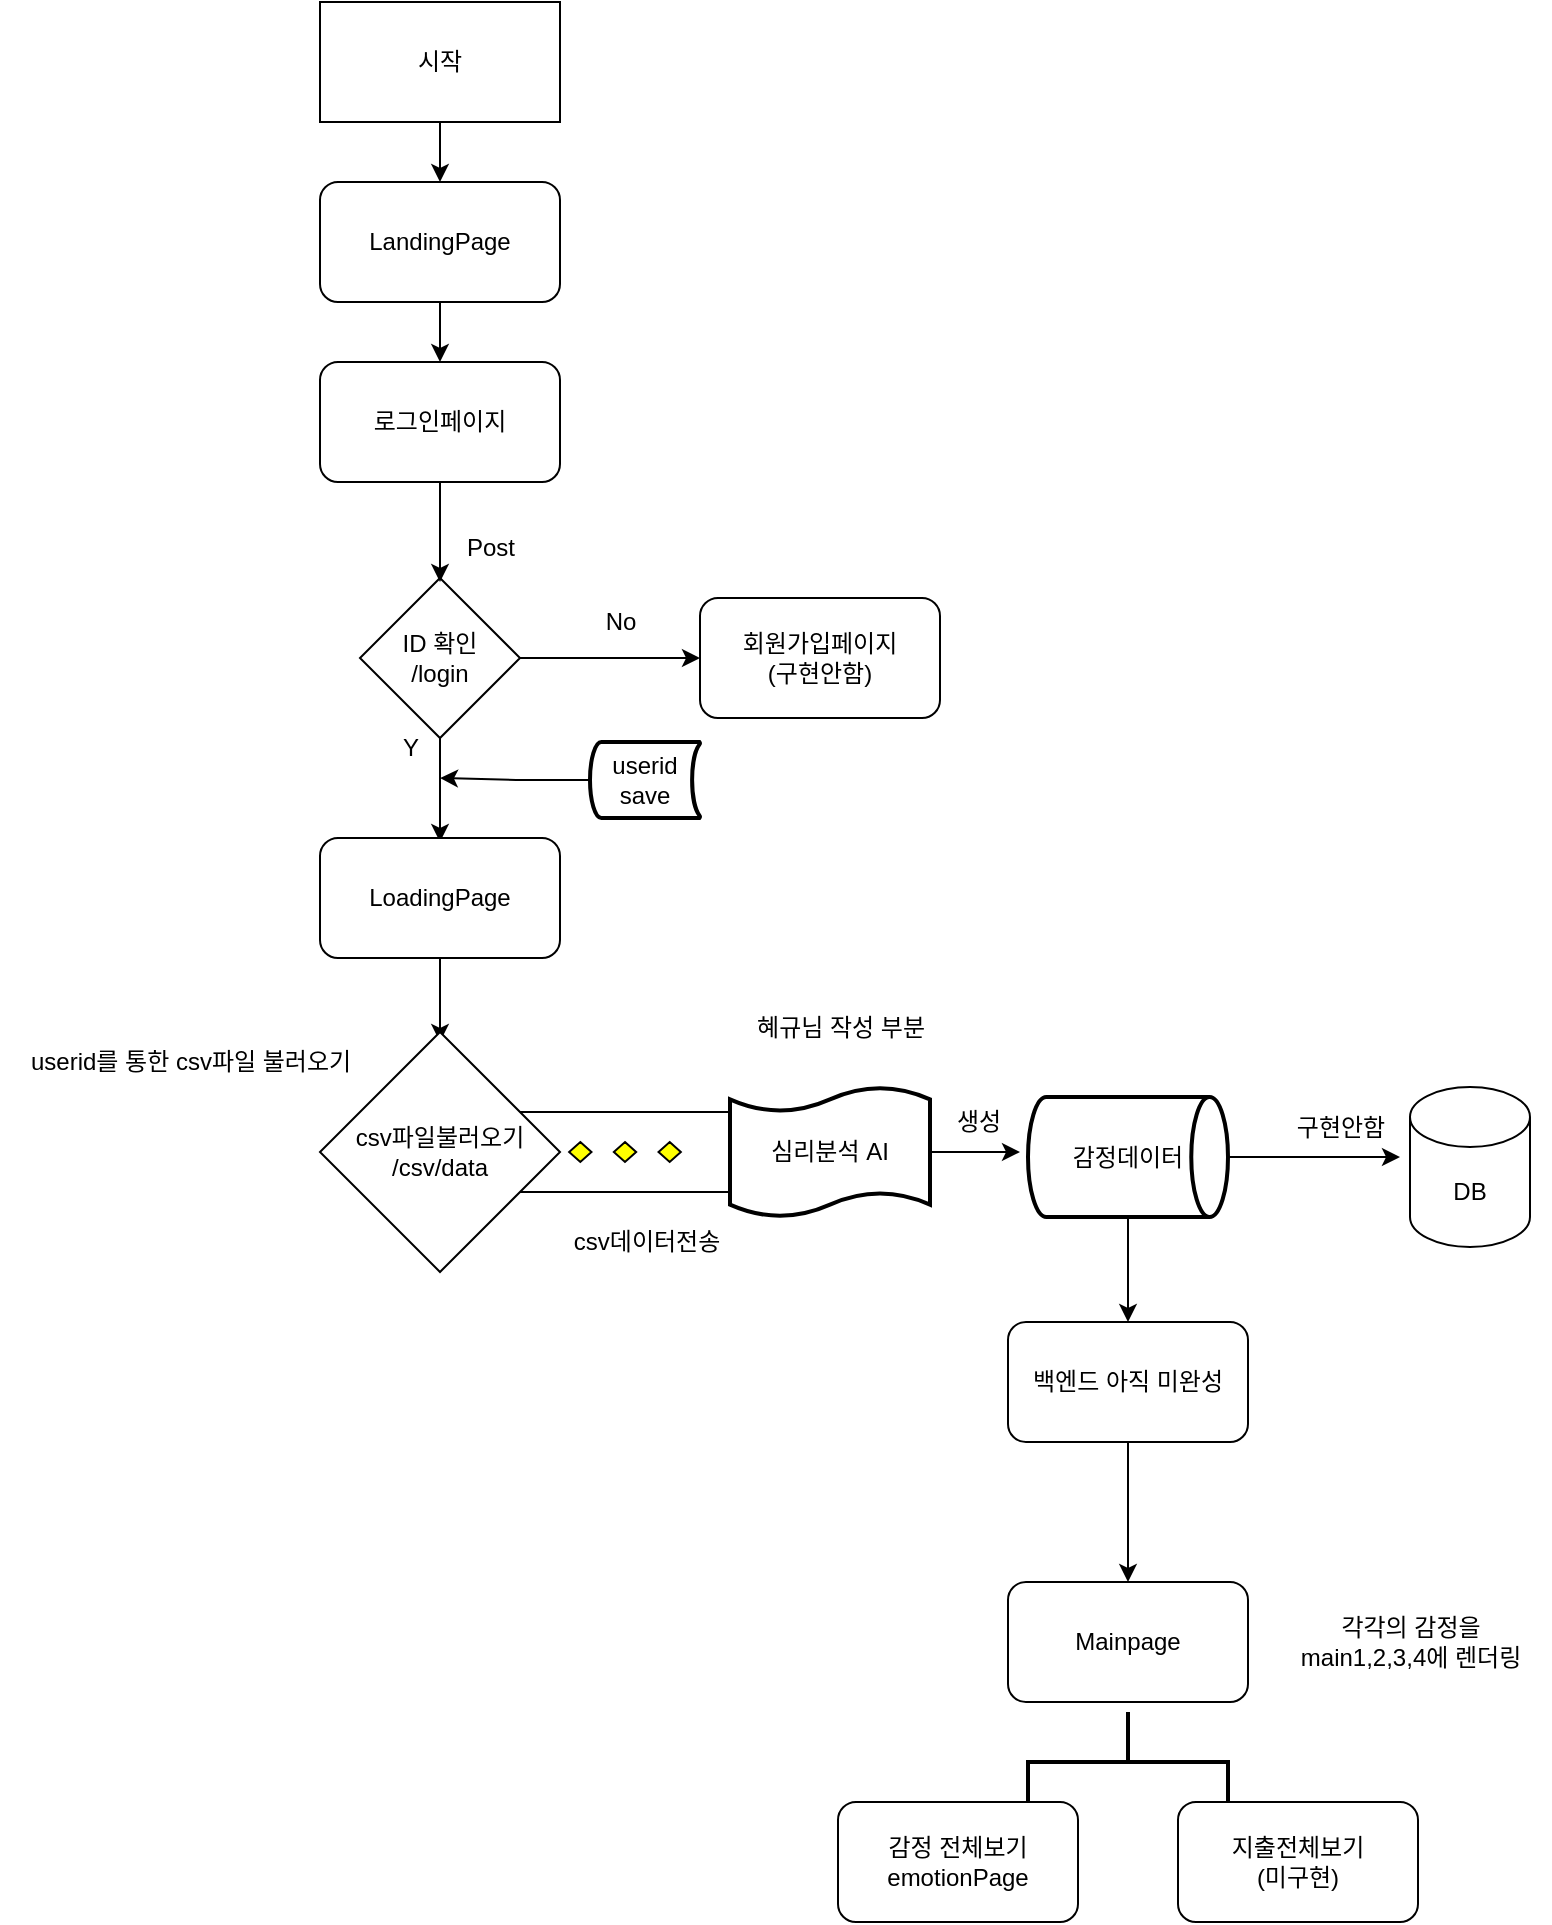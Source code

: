 <mxfile version="24.7.6">
  <diagram id="C5RBs43oDa-KdzZeNtuy" name="Page-1">
    <mxGraphModel dx="2514" dy="908" grid="1" gridSize="10" guides="1" tooltips="1" connect="1" arrows="1" fold="1" page="1" pageScale="1" pageWidth="827" pageHeight="1169" math="0" shadow="0">
      <root>
        <mxCell id="WIyWlLk6GJQsqaUBKTNV-0" />
        <mxCell id="WIyWlLk6GJQsqaUBKTNV-1" parent="WIyWlLk6GJQsqaUBKTNV-0" />
        <mxCell id="CNPABHZbF_ML2ywuMDAk-8" style="edgeStyle=orthogonalEdgeStyle;rounded=0;orthogonalLoop=1;jettySize=auto;html=1;exitX=0.5;exitY=1;exitDx=0;exitDy=0;" edge="1" parent="WIyWlLk6GJQsqaUBKTNV-1" source="pmGdqVMIsXKz8pEKTWjR-2">
          <mxGeometry relative="1" as="geometry">
            <mxPoint x="120" y="90" as="targetPoint" />
          </mxGeometry>
        </mxCell>
        <mxCell id="pmGdqVMIsXKz8pEKTWjR-2" value="시작" style="rounded=0;whiteSpace=wrap;html=1;" parent="WIyWlLk6GJQsqaUBKTNV-1" vertex="1">
          <mxGeometry x="60" width="120" height="60" as="geometry" />
        </mxCell>
        <mxCell id="CNPABHZbF_ML2ywuMDAk-13" style="edgeStyle=orthogonalEdgeStyle;rounded=0;orthogonalLoop=1;jettySize=auto;html=1;exitX=1;exitY=0.5;exitDx=0;exitDy=0;" edge="1" parent="WIyWlLk6GJQsqaUBKTNV-1" source="pmGdqVMIsXKz8pEKTWjR-4">
          <mxGeometry relative="1" as="geometry">
            <mxPoint x="250" y="328" as="targetPoint" />
          </mxGeometry>
        </mxCell>
        <mxCell id="CNPABHZbF_ML2ywuMDAk-14" style="edgeStyle=orthogonalEdgeStyle;rounded=0;orthogonalLoop=1;jettySize=auto;html=1;exitX=0.5;exitY=1;exitDx=0;exitDy=0;" edge="1" parent="WIyWlLk6GJQsqaUBKTNV-1" source="pmGdqVMIsXKz8pEKTWjR-4">
          <mxGeometry relative="1" as="geometry">
            <mxPoint x="120" y="420" as="targetPoint" />
          </mxGeometry>
        </mxCell>
        <mxCell id="pmGdqVMIsXKz8pEKTWjR-4" value="ID 확인&lt;div&gt;/login&lt;/div&gt;" style="rhombus;whiteSpace=wrap;html=1;" parent="WIyWlLk6GJQsqaUBKTNV-1" vertex="1">
          <mxGeometry x="80" y="288" width="80" height="80" as="geometry" />
        </mxCell>
        <mxCell id="CNPABHZbF_ML2ywuMDAk-26" style="edgeStyle=orthogonalEdgeStyle;rounded=0;orthogonalLoop=1;jettySize=auto;html=1;exitX=1;exitY=0.5;exitDx=0;exitDy=0;exitPerimeter=0;" edge="1" parent="WIyWlLk6GJQsqaUBKTNV-1" source="pmGdqVMIsXKz8pEKTWjR-27">
          <mxGeometry relative="1" as="geometry">
            <mxPoint x="410" y="575" as="targetPoint" />
          </mxGeometry>
        </mxCell>
        <mxCell id="pmGdqVMIsXKz8pEKTWjR-27" value="심리분석 AI" style="shape=tape;whiteSpace=wrap;html=1;strokeWidth=2;size=0.19" parent="WIyWlLk6GJQsqaUBKTNV-1" vertex="1">
          <mxGeometry x="265" y="542.5" width="100" height="65" as="geometry" />
        </mxCell>
        <mxCell id="pmGdqVMIsXKz8pEKTWjR-28" value="" style="verticalLabelPosition=bottom;verticalAlign=top;html=1;shape=mxgraph.flowchart.parallel_mode;pointerEvents=1" parent="WIyWlLk6GJQsqaUBKTNV-1" vertex="1">
          <mxGeometry x="160" y="555" width="105" height="40" as="geometry" />
        </mxCell>
        <mxCell id="CNPABHZbF_ML2ywuMDAk-3" style="edgeStyle=orthogonalEdgeStyle;rounded=0;orthogonalLoop=1;jettySize=auto;html=1;exitX=0.5;exitY=1;exitDx=0;exitDy=0;" edge="1" parent="WIyWlLk6GJQsqaUBKTNV-1" source="CNPABHZbF_ML2ywuMDAk-1">
          <mxGeometry relative="1" as="geometry">
            <mxPoint x="120" y="290" as="targetPoint" />
          </mxGeometry>
        </mxCell>
        <mxCell id="CNPABHZbF_ML2ywuMDAk-1" value="로그인페이지" style="rounded=1;whiteSpace=wrap;html=1;" vertex="1" parent="WIyWlLk6GJQsqaUBKTNV-1">
          <mxGeometry x="60" y="180" width="120" height="60" as="geometry" />
        </mxCell>
        <mxCell id="CNPABHZbF_ML2ywuMDAk-6" value="No" style="text;html=1;align=center;verticalAlign=middle;resizable=0;points=[];autosize=1;strokeColor=none;fillColor=none;" vertex="1" parent="WIyWlLk6GJQsqaUBKTNV-1">
          <mxGeometry x="190" y="295" width="40" height="30" as="geometry" />
        </mxCell>
        <mxCell id="CNPABHZbF_ML2ywuMDAk-7" value="회원가입페이지&lt;div&gt;(구현안함)&lt;/div&gt;" style="rounded=1;whiteSpace=wrap;html=1;" vertex="1" parent="WIyWlLk6GJQsqaUBKTNV-1">
          <mxGeometry x="250" y="298" width="120" height="60" as="geometry" />
        </mxCell>
        <mxCell id="CNPABHZbF_ML2ywuMDAk-11" value="" style="edgeStyle=orthogonalEdgeStyle;rounded=0;orthogonalLoop=1;jettySize=auto;html=1;" edge="1" parent="WIyWlLk6GJQsqaUBKTNV-1" source="CNPABHZbF_ML2ywuMDAk-9" target="CNPABHZbF_ML2ywuMDAk-1">
          <mxGeometry relative="1" as="geometry" />
        </mxCell>
        <mxCell id="CNPABHZbF_ML2ywuMDAk-9" value="LandingPage" style="rounded=1;whiteSpace=wrap;html=1;" vertex="1" parent="WIyWlLk6GJQsqaUBKTNV-1">
          <mxGeometry x="60" y="90" width="120" height="60" as="geometry" />
        </mxCell>
        <mxCell id="CNPABHZbF_ML2ywuMDAk-12" value="Post" style="text;html=1;align=center;verticalAlign=middle;resizable=0;points=[];autosize=1;strokeColor=none;fillColor=none;" vertex="1" parent="WIyWlLk6GJQsqaUBKTNV-1">
          <mxGeometry x="120" y="258" width="50" height="30" as="geometry" />
        </mxCell>
        <mxCell id="CNPABHZbF_ML2ywuMDAk-15" value="Y" style="text;html=1;align=center;verticalAlign=middle;resizable=0;points=[];autosize=1;strokeColor=none;fillColor=none;" vertex="1" parent="WIyWlLk6GJQsqaUBKTNV-1">
          <mxGeometry x="90" y="358" width="30" height="30" as="geometry" />
        </mxCell>
        <mxCell id="CNPABHZbF_ML2ywuMDAk-18" style="edgeStyle=orthogonalEdgeStyle;rounded=0;orthogonalLoop=1;jettySize=auto;html=1;exitX=0.5;exitY=1;exitDx=0;exitDy=0;" edge="1" parent="WIyWlLk6GJQsqaUBKTNV-1" source="CNPABHZbF_ML2ywuMDAk-16">
          <mxGeometry relative="1" as="geometry">
            <mxPoint x="120" y="520" as="targetPoint" />
          </mxGeometry>
        </mxCell>
        <mxCell id="CNPABHZbF_ML2ywuMDAk-16" value="LoadingPage" style="rounded=1;whiteSpace=wrap;html=1;" vertex="1" parent="WIyWlLk6GJQsqaUBKTNV-1">
          <mxGeometry x="60" y="418" width="120" height="60" as="geometry" />
        </mxCell>
        <mxCell id="CNPABHZbF_ML2ywuMDAk-20" style="edgeStyle=orthogonalEdgeStyle;rounded=0;orthogonalLoop=1;jettySize=auto;html=1;" edge="1" parent="WIyWlLk6GJQsqaUBKTNV-1" source="CNPABHZbF_ML2ywuMDAk-19">
          <mxGeometry relative="1" as="geometry">
            <mxPoint x="120" y="388" as="targetPoint" />
          </mxGeometry>
        </mxCell>
        <mxCell id="CNPABHZbF_ML2ywuMDAk-19" value="userid&lt;br&gt;save" style="strokeWidth=2;html=1;shape=mxgraph.flowchart.stored_data;whiteSpace=wrap;" vertex="1" parent="WIyWlLk6GJQsqaUBKTNV-1">
          <mxGeometry x="195" y="370" width="55" height="38" as="geometry" />
        </mxCell>
        <mxCell id="CNPABHZbF_ML2ywuMDAk-21" value="&lt;div&gt;csv파일불러오기&lt;/div&gt;/csv/data" style="rhombus;whiteSpace=wrap;html=1;" vertex="1" parent="WIyWlLk6GJQsqaUBKTNV-1">
          <mxGeometry x="60" y="515" width="120" height="120" as="geometry" />
        </mxCell>
        <mxCell id="CNPABHZbF_ML2ywuMDAk-22" value="userid를 통한 csv파일 불러오기" style="text;html=1;align=center;verticalAlign=middle;resizable=0;points=[];autosize=1;strokeColor=none;fillColor=none;" vertex="1" parent="WIyWlLk6GJQsqaUBKTNV-1">
          <mxGeometry x="-100" y="515" width="190" height="30" as="geometry" />
        </mxCell>
        <mxCell id="CNPABHZbF_ML2ywuMDAk-24" value="csv데이터전송" style="text;html=1;align=center;verticalAlign=middle;resizable=0;points=[];autosize=1;strokeColor=none;fillColor=none;" vertex="1" parent="WIyWlLk6GJQsqaUBKTNV-1">
          <mxGeometry x="172.5" y="605" width="100" height="30" as="geometry" />
        </mxCell>
        <mxCell id="CNPABHZbF_ML2ywuMDAk-28" style="edgeStyle=orthogonalEdgeStyle;rounded=0;orthogonalLoop=1;jettySize=auto;html=1;" edge="1" parent="WIyWlLk6GJQsqaUBKTNV-1" source="CNPABHZbF_ML2ywuMDAk-25">
          <mxGeometry relative="1" as="geometry">
            <mxPoint x="464" y="660" as="targetPoint" />
          </mxGeometry>
        </mxCell>
        <mxCell id="CNPABHZbF_ML2ywuMDAk-29" style="edgeStyle=orthogonalEdgeStyle;rounded=0;orthogonalLoop=1;jettySize=auto;html=1;" edge="1" parent="WIyWlLk6GJQsqaUBKTNV-1" source="CNPABHZbF_ML2ywuMDAk-25">
          <mxGeometry relative="1" as="geometry">
            <mxPoint x="600" y="577.5" as="targetPoint" />
          </mxGeometry>
        </mxCell>
        <mxCell id="CNPABHZbF_ML2ywuMDAk-25" value="감정데이터" style="strokeWidth=2;html=1;shape=mxgraph.flowchart.direct_data;whiteSpace=wrap;" vertex="1" parent="WIyWlLk6GJQsqaUBKTNV-1">
          <mxGeometry x="414" y="547.5" width="100" height="60" as="geometry" />
        </mxCell>
        <mxCell id="CNPABHZbF_ML2ywuMDAk-27" value="생성" style="text;html=1;align=center;verticalAlign=middle;resizable=0;points=[];autosize=1;strokeColor=none;fillColor=none;" vertex="1" parent="WIyWlLk6GJQsqaUBKTNV-1">
          <mxGeometry x="364" y="545" width="50" height="30" as="geometry" />
        </mxCell>
        <mxCell id="CNPABHZbF_ML2ywuMDAk-30" value="DB" style="shape=cylinder3;whiteSpace=wrap;html=1;boundedLbl=1;backgroundOutline=1;size=15;" vertex="1" parent="WIyWlLk6GJQsqaUBKTNV-1">
          <mxGeometry x="605" y="542.5" width="60" height="80" as="geometry" />
        </mxCell>
        <mxCell id="CNPABHZbF_ML2ywuMDAk-31" value="구현안함" style="text;html=1;align=center;verticalAlign=middle;resizable=0;points=[];autosize=1;strokeColor=none;fillColor=none;" vertex="1" parent="WIyWlLk6GJQsqaUBKTNV-1">
          <mxGeometry x="535" y="548" width="70" height="30" as="geometry" />
        </mxCell>
        <mxCell id="CNPABHZbF_ML2ywuMDAk-35" value="" style="edgeStyle=orthogonalEdgeStyle;rounded=0;orthogonalLoop=1;jettySize=auto;html=1;" edge="1" parent="WIyWlLk6GJQsqaUBKTNV-1" source="CNPABHZbF_ML2ywuMDAk-33" target="CNPABHZbF_ML2ywuMDAk-34">
          <mxGeometry relative="1" as="geometry" />
        </mxCell>
        <mxCell id="CNPABHZbF_ML2ywuMDAk-33" value="백엔드 아직 미완성" style="rounded=1;whiteSpace=wrap;html=1;" vertex="1" parent="WIyWlLk6GJQsqaUBKTNV-1">
          <mxGeometry x="404" y="660" width="120" height="60" as="geometry" />
        </mxCell>
        <mxCell id="CNPABHZbF_ML2ywuMDAk-34" value="Mainpage" style="whiteSpace=wrap;html=1;rounded=1;" vertex="1" parent="WIyWlLk6GJQsqaUBKTNV-1">
          <mxGeometry x="404" y="790" width="120" height="60" as="geometry" />
        </mxCell>
        <mxCell id="CNPABHZbF_ML2ywuMDAk-37" value="각각의 감정을&lt;div&gt;main1,2,3,4에 렌더링&lt;/div&gt;" style="text;html=1;align=center;verticalAlign=middle;resizable=0;points=[];autosize=1;strokeColor=none;fillColor=none;" vertex="1" parent="WIyWlLk6GJQsqaUBKTNV-1">
          <mxGeometry x="535" y="800" width="140" height="40" as="geometry" />
        </mxCell>
        <mxCell id="CNPABHZbF_ML2ywuMDAk-38" value="혜규님 작성 부분" style="text;html=1;align=center;verticalAlign=middle;resizable=0;points=[];autosize=1;strokeColor=none;fillColor=none;" vertex="1" parent="WIyWlLk6GJQsqaUBKTNV-1">
          <mxGeometry x="265" y="498" width="110" height="30" as="geometry" />
        </mxCell>
        <mxCell id="CNPABHZbF_ML2ywuMDAk-41" value="" style="strokeWidth=2;html=1;shape=mxgraph.flowchart.annotation_2;align=left;labelPosition=right;pointerEvents=1;rotation=90;" vertex="1" parent="WIyWlLk6GJQsqaUBKTNV-1">
          <mxGeometry x="439" y="830" width="50" height="100" as="geometry" />
        </mxCell>
        <mxCell id="CNPABHZbF_ML2ywuMDAk-42" value="감정 전체보기&lt;br&gt;emotionPage" style="rounded=1;whiteSpace=wrap;html=1;" vertex="1" parent="WIyWlLk6GJQsqaUBKTNV-1">
          <mxGeometry x="319" y="900" width="120" height="60" as="geometry" />
        </mxCell>
        <mxCell id="CNPABHZbF_ML2ywuMDAk-43" value="지출전체보기&lt;br&gt;(미구현)" style="rounded=1;whiteSpace=wrap;html=1;" vertex="1" parent="WIyWlLk6GJQsqaUBKTNV-1">
          <mxGeometry x="489" y="900" width="120" height="60" as="geometry" />
        </mxCell>
      </root>
    </mxGraphModel>
  </diagram>
</mxfile>
